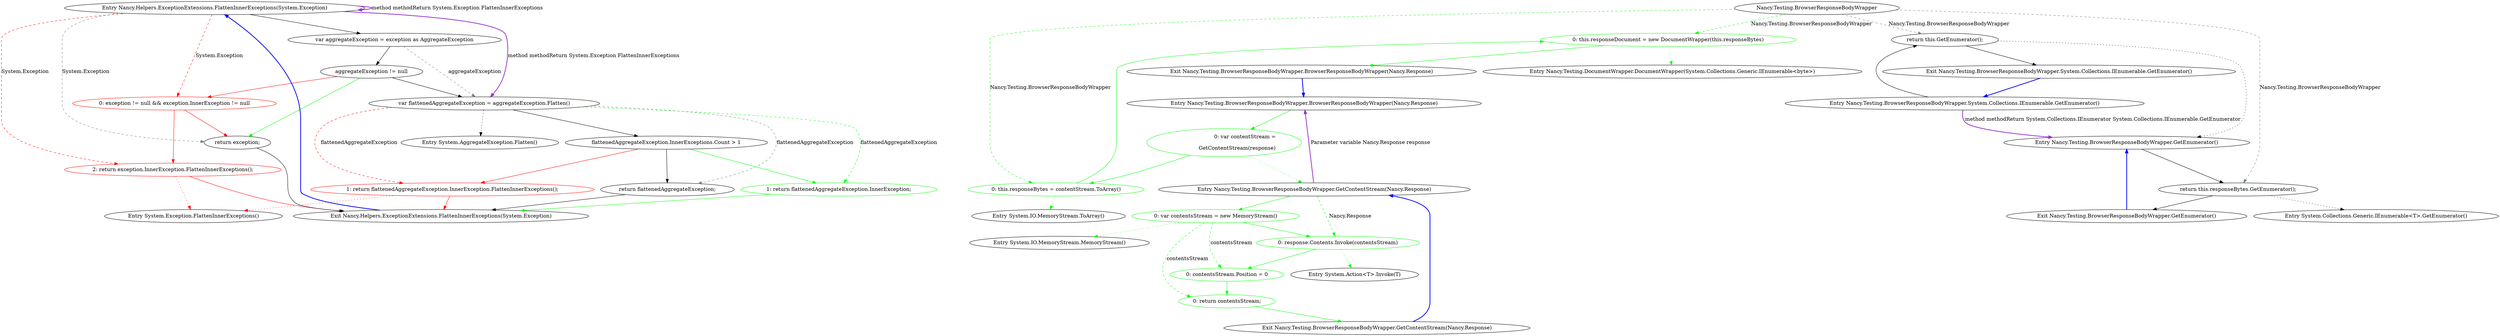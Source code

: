 digraph  {
n0 [cluster="Nancy.Helpers.ExceptionExtensions.FlattenInnerExceptions(System.Exception)", label="Entry Nancy.Helpers.ExceptionExtensions.FlattenInnerExceptions(System.Exception)", span="6-6"];
n1 [cluster="Nancy.Helpers.ExceptionExtensions.FlattenInnerExceptions(System.Exception)", label="var aggregateException = exception as AggregateException", span="8-8"];
n7 [cluster="Nancy.Helpers.ExceptionExtensions.FlattenInnerExceptions(System.Exception)", color=red, community=0, label="0: exception != null && exception.InnerException != null", span="23-23"];
n8 [cluster="Nancy.Helpers.ExceptionExtensions.FlattenInnerExceptions(System.Exception)", color=red, community=0, label="2: return exception.InnerException.FlattenInnerExceptions();", span="25-25"];
n9 [cluster="Nancy.Helpers.ExceptionExtensions.FlattenInnerExceptions(System.Exception)", label="return exception;", span="28-28"];
n2 [cluster="Nancy.Helpers.ExceptionExtensions.FlattenInnerExceptions(System.Exception)", label="aggregateException != null", span="9-9"];
n3 [cluster="Nancy.Helpers.ExceptionExtensions.FlattenInnerExceptions(System.Exception)", label="var flattenedAggregateException = aggregateException.Flatten()", span="11-11"];
n4 [cluster="Nancy.Helpers.ExceptionExtensions.FlattenInnerExceptions(System.Exception)", label="flattenedAggregateException.InnerExceptions.Count > 1", span="15-15"];
n11 [cluster="System.AggregateException.Flatten()", label="Entry System.AggregateException.Flatten()", span="0-0"];
n5 [cluster="Nancy.Helpers.ExceptionExtensions.FlattenInnerExceptions(System.Exception)", label="return flattenedAggregateException;", span="17-17"];
n6 [cluster="Nancy.Helpers.ExceptionExtensions.FlattenInnerExceptions(System.Exception)", color=red, community=0, label="1: return flattenedAggregateException.InnerException.FlattenInnerExceptions();", span="20-20"];
n10 [cluster="Nancy.Helpers.ExceptionExtensions.FlattenInnerExceptions(System.Exception)", label="Exit Nancy.Helpers.ExceptionExtensions.FlattenInnerExceptions(System.Exception)", span="6-6"];
n12 [cluster="System.Exception.FlattenInnerExceptions()", label="Entry System.Exception.FlattenInnerExceptions()", span="6-6"];
d6 [cluster="Nancy.Helpers.ExceptionExtensions.FlattenInnerExceptions(System.Exception)", color=green, community=0, label="1: return flattenedAggregateException.InnerException;", span="20-20"];
m0_7 [cluster="Nancy.Testing.DocumentWrapper.DocumentWrapper(System.Collections.Generic.IEnumerable<byte>)", file="ExceptionExtensionsFixture.cs", label="Entry Nancy.Testing.DocumentWrapper.DocumentWrapper(System.Collections.Generic.IEnumerable<byte>)", span="18-18"];
m0_0 [cluster="Nancy.Testing.BrowserResponseBodyWrapper.BrowserResponseBodyWrapper(Nancy.Response)", file="ExceptionExtensionsFixture.cs", label="Entry Nancy.Testing.BrowserResponseBodyWrapper.BrowserResponseBodyWrapper(Nancy.Response)", span="14-14"];
m0_1 [cluster="Nancy.Testing.BrowserResponseBodyWrapper.BrowserResponseBodyWrapper(Nancy.Response)", color=green, community=0, file="ExceptionExtensionsFixture.cs", label="0: var contentStream =\r\n                GetContentStream(response)", span="16-17"];
m0_2 [cluster="Nancy.Testing.BrowserResponseBodyWrapper.BrowserResponseBodyWrapper(Nancy.Response)", color=green, community=0, file="ExceptionExtensionsFixture.cs", label="0: this.responseBytes = contentStream.ToArray()", span="19-19"];
m0_3 [cluster="Nancy.Testing.BrowserResponseBodyWrapper.BrowserResponseBodyWrapper(Nancy.Response)", color=green, community=0, file="ExceptionExtensionsFixture.cs", label="0: this.responseDocument = new DocumentWrapper(this.responseBytes)", span="20-20"];
m0_4 [cluster="Nancy.Testing.BrowserResponseBodyWrapper.BrowserResponseBodyWrapper(Nancy.Response)", file="ExceptionExtensionsFixture.cs", label="Exit Nancy.Testing.BrowserResponseBodyWrapper.BrowserResponseBodyWrapper(Nancy.Response)", span="14-14"];
m0_19 [cluster="Nancy.Testing.BrowserResponseBodyWrapper.System.Collections.IEnumerable.GetEnumerator()", file="ExceptionExtensionsFixture.cs", label="Entry Nancy.Testing.BrowserResponseBodyWrapper.System.Collections.IEnumerable.GetEnumerator()", span="54-54"];
m0_20 [cluster="Nancy.Testing.BrowserResponseBodyWrapper.System.Collections.IEnumerable.GetEnumerator()", file="ExceptionExtensionsFixture.cs", label="return this.GetEnumerator();", span="56-56"];
m0_21 [cluster="Nancy.Testing.BrowserResponseBodyWrapper.System.Collections.IEnumerable.GetEnumerator()", file="ExceptionExtensionsFixture.cs", label="Exit Nancy.Testing.BrowserResponseBodyWrapper.System.Collections.IEnumerable.GetEnumerator()", span="54-54"];
m0_6 [cluster="System.IO.MemoryStream.ToArray()", file="ExceptionExtensionsFixture.cs", label="Entry System.IO.MemoryStream.ToArray()", span="0-0"];
m0_5 [cluster="Nancy.Testing.BrowserResponseBodyWrapper.GetContentStream(Nancy.Response)", file="ExceptionExtensionsFixture.cs", label="Entry Nancy.Testing.BrowserResponseBodyWrapper.GetContentStream(Nancy.Response)", span="23-23"];
m0_8 [cluster="Nancy.Testing.BrowserResponseBodyWrapper.GetContentStream(Nancy.Response)", color=green, community=0, file="ExceptionExtensionsFixture.cs", label="0: var contentsStream = new MemoryStream()", span="25-25"];
m0_9 [cluster="Nancy.Testing.BrowserResponseBodyWrapper.GetContentStream(Nancy.Response)", color=green, community=0, file="ExceptionExtensionsFixture.cs", label="0: response.Contents.Invoke(contentsStream)", span="26-26"];
m0_10 [cluster="Nancy.Testing.BrowserResponseBodyWrapper.GetContentStream(Nancy.Response)", color=green, community=0, file="ExceptionExtensionsFixture.cs", label="0: contentsStream.Position = 0", span="27-27"];
m0_11 [cluster="Nancy.Testing.BrowserResponseBodyWrapper.GetContentStream(Nancy.Response)", color=green, community=0, file="ExceptionExtensionsFixture.cs", label="0: return contentsStream;", span="28-28"];
m0_12 [cluster="Nancy.Testing.BrowserResponseBodyWrapper.GetContentStream(Nancy.Response)", file="ExceptionExtensionsFixture.cs", label="Exit Nancy.Testing.BrowserResponseBodyWrapper.GetContentStream(Nancy.Response)", span="23-23"];
m0_18 [cluster="System.Collections.Generic.IEnumerable<T>.GetEnumerator()", file="ExceptionExtensionsFixture.cs", label="Entry System.Collections.Generic.IEnumerable<T>.GetEnumerator()", span="0-0"];
m0_15 [cluster="Nancy.Testing.BrowserResponseBodyWrapper.GetEnumerator()", file="ExceptionExtensionsFixture.cs", label="Entry Nancy.Testing.BrowserResponseBodyWrapper.GetEnumerator()", span="45-45"];
m0_16 [cluster="Nancy.Testing.BrowserResponseBodyWrapper.GetEnumerator()", file="ExceptionExtensionsFixture.cs", label="return this.responseBytes.GetEnumerator();", span="47-47"];
m0_17 [cluster="Nancy.Testing.BrowserResponseBodyWrapper.GetEnumerator()", file="ExceptionExtensionsFixture.cs", label="Exit Nancy.Testing.BrowserResponseBodyWrapper.GetEnumerator()", span="45-45"];
m0_14 [cluster="System.Action<T>.Invoke(T)", file="ExceptionExtensionsFixture.cs", label="Entry System.Action<T>.Invoke(T)", span="0-0"];
m0_13 [cluster="System.IO.MemoryStream.MemoryStream()", file="ExceptionExtensionsFixture.cs", label="Entry System.IO.MemoryStream.MemoryStream()", span="0-0"];
m0_22 [file="ExceptionExtensionsFixture.cs", label="Nancy.Testing.BrowserResponseBodyWrapper", span=""];
n0 -> n1  [key=0, style=solid];
n0 -> n7  [color=red, key=1, label="System.Exception", style=dashed];
n0 -> n8  [color=red, key=1, label="System.Exception", style=dashed];
n0 -> n9  [color=darkseagreen4, key=1, label="System.Exception", style=dashed];
n0 -> n3  [color=darkorchid, key=3, label="method methodReturn System.Exception FlattenInnerExceptions", style=bold];
n0 -> n0  [color=darkorchid, key=3, label="method methodReturn System.Exception FlattenInnerExceptions", style=bold];
n1 -> n2  [key=0, style=solid];
n1 -> n3  [color=darkseagreen4, key=1, label=aggregateException, style=dashed];
n7 -> n8  [color=red, key=0, style=solid];
n7 -> n9  [color=red, key=0, style=solid];
n8 -> n10  [color=red, key=0, style=solid];
n8 -> n12  [color=red, key=2, style=dotted];
n9 -> n10  [key=0, style=solid];
n2 -> n3  [key=0, style=solid];
n2 -> n7  [color=red, key=0, style=solid];
n2 -> n9  [color=green, key=0, style=solid];
n3 -> n4  [key=0, style=solid];
n3 -> n11  [key=2, style=dotted];
n3 -> n5  [color=darkseagreen4, key=1, label=flattenedAggregateException, style=dashed];
n3 -> n6  [color=red, key=1, label=flattenedAggregateException, style=dashed];
n3 -> d6  [color=green, key=1, label=flattenedAggregateException, style=dashed];
n4 -> n5  [key=0, style=solid];
n4 -> n6  [color=red, key=0, style=solid];
n4 -> d6  [color=green, key=0, style=solid];
n5 -> n10  [key=0, style=solid];
n6 -> n10  [color=red, key=0, style=solid];
n6 -> n12  [color=red, key=2, style=dotted];
n10 -> n0  [color=blue, key=0, style=bold];
d6 -> n10  [color=green, key=0, style=solid];
m0_0 -> m0_1  [color=green, key=0, style=solid];
m0_1 -> m0_2  [color=green, key=0, style=solid];
m0_1 -> m0_5  [color=green, key=2, style=dotted];
m0_2 -> m0_3  [color=green, key=0, style=solid];
m0_2 -> m0_6  [color=green, key=2, style=dotted];
m0_3 -> m0_4  [color=green, key=0, style=solid];
m0_3 -> m0_7  [color=green, key=2, style=dotted];
m0_4 -> m0_0  [color=blue, key=0, style=bold];
m0_19 -> m0_20  [key=0, style=solid];
m0_19 -> m0_15  [color=darkorchid, key=3, label="method methodReturn System.Collections.IEnumerator System.Collections.IEnumerable.GetEnumerator", style=bold];
m0_20 -> m0_21  [key=0, style=solid];
m0_20 -> m0_15  [key=2, style=dotted];
m0_21 -> m0_19  [color=blue, key=0, style=bold];
m0_5 -> m0_8  [color=green, key=0, style=solid];
m0_5 -> m0_9  [color=green, key=1, label="Nancy.Response", style=dashed];
m0_5 -> m0_0  [color=darkorchid, key=3, label="Parameter variable Nancy.Response response", style=bold];
m0_8 -> m0_9  [color=green, key=0, style=solid];
m0_8 -> m0_13  [color=green, key=2, style=dotted];
m0_8 -> m0_10  [color=green, key=1, label=contentsStream, style=dashed];
m0_8 -> m0_11  [color=green, key=1, label=contentsStream, style=dashed];
m0_9 -> m0_10  [color=green, key=0, style=solid];
m0_9 -> m0_14  [color=green, key=2, style=dotted];
m0_10 -> m0_11  [color=green, key=0, style=solid];
m0_11 -> m0_12  [color=green, key=0, style=solid];
m0_12 -> m0_5  [color=blue, key=0, style=bold];
m0_15 -> m0_16  [key=0, style=solid];
m0_16 -> m0_17  [key=0, style=solid];
m0_16 -> m0_18  [key=2, style=dotted];
m0_17 -> m0_15  [color=blue, key=0, style=bold];
m0_22 -> m0_2  [color=green, key=1, label="Nancy.Testing.BrowserResponseBodyWrapper", style=dashed];
m0_22 -> m0_3  [color=green, key=1, label="Nancy.Testing.BrowserResponseBodyWrapper", style=dashed];
m0_22 -> m0_16  [color=darkseagreen4, key=1, label="Nancy.Testing.BrowserResponseBodyWrapper", style=dashed];
m0_22 -> m0_20  [color=darkseagreen4, key=1, label="Nancy.Testing.BrowserResponseBodyWrapper", style=dashed];
}
